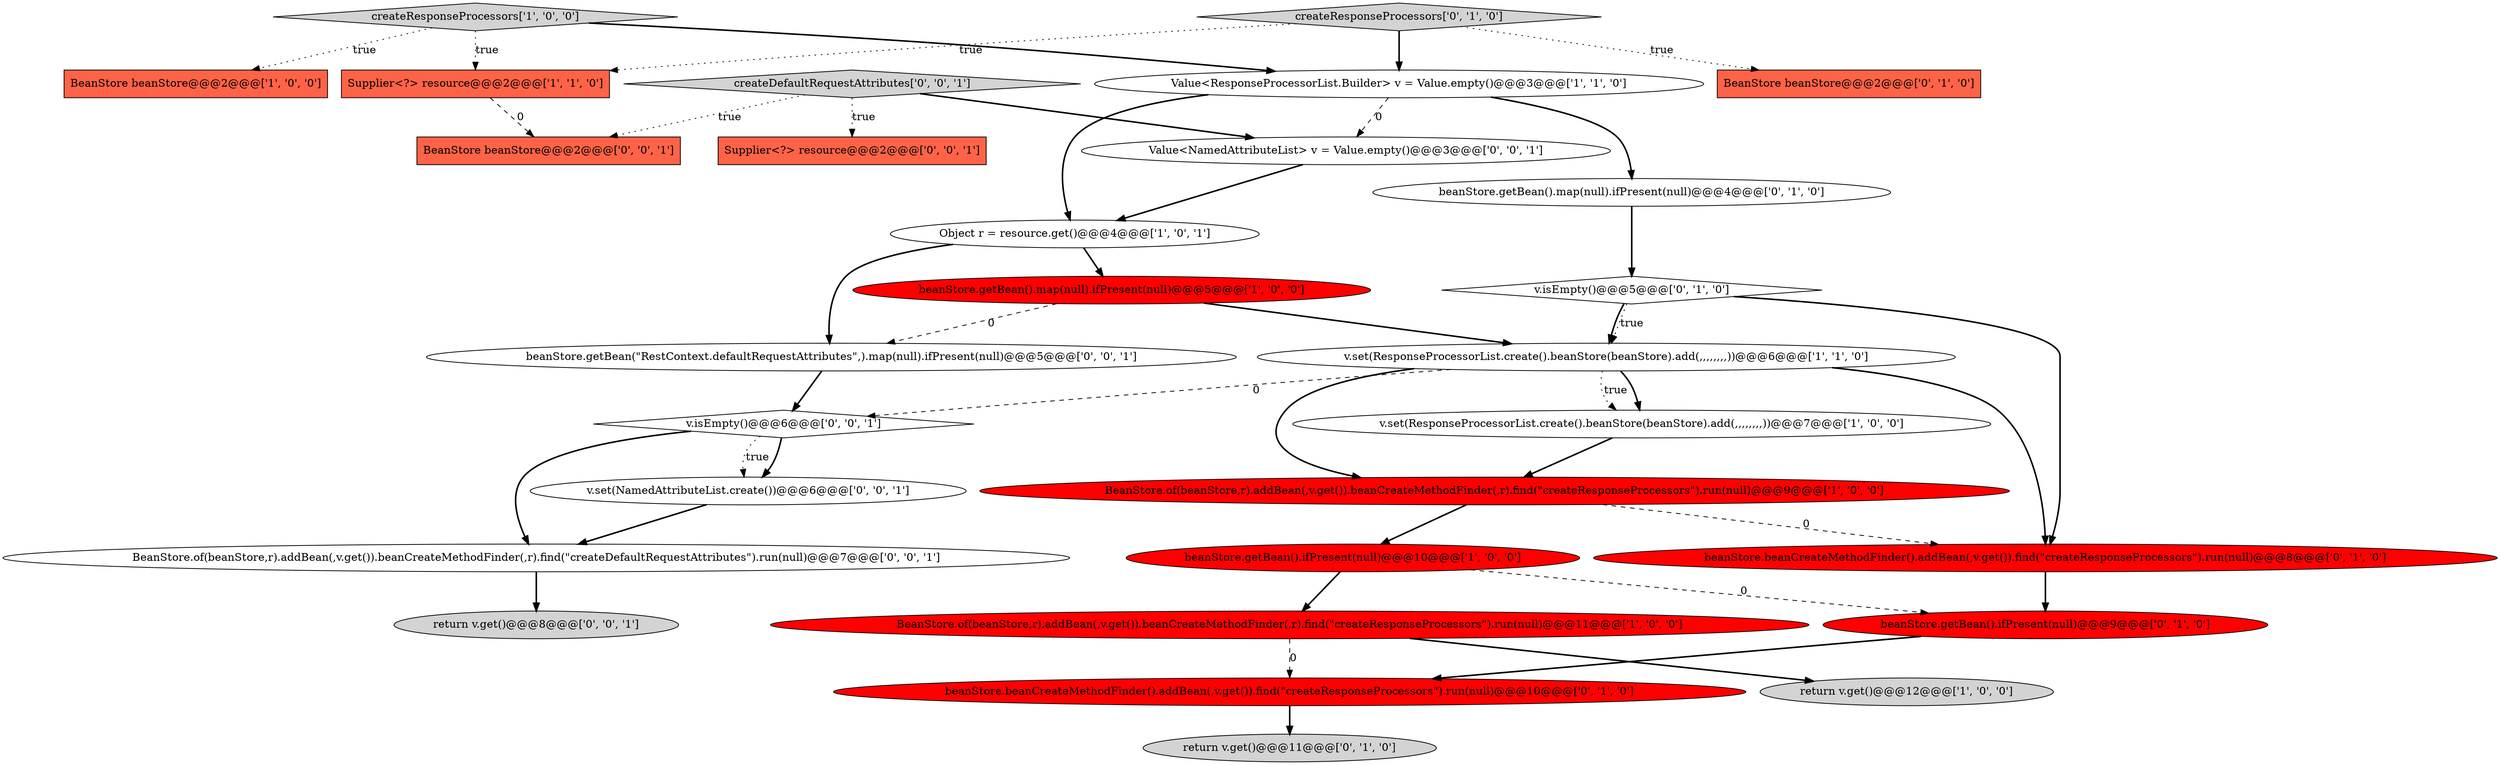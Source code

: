 digraph {
11 [style = filled, label = "BeanStore.of(beanStore,r).addBean(,v.get()).beanCreateMethodFinder(,r).find(\"createResponseProcessors\").run(null)@@@11@@@['1', '0', '0']", fillcolor = red, shape = ellipse image = "AAA1AAABBB1BBB"];
16 [style = filled, label = "beanStore.beanCreateMethodFinder().addBean(,v.get()).find(\"createResponseProcessors\").run(null)@@@8@@@['0', '1', '0']", fillcolor = red, shape = ellipse image = "AAA1AAABBB2BBB"];
22 [style = filled, label = "beanStore.getBean(\"RestContext.defaultRequestAttributes\",).map(null).ifPresent(null)@@@5@@@['0', '0', '1']", fillcolor = white, shape = ellipse image = "AAA0AAABBB3BBB"];
10 [style = filled, label = "v.set(ResponseProcessorList.create().beanStore(beanStore).add(,,,,,,,,))@@@6@@@['1', '1', '0']", fillcolor = white, shape = ellipse image = "AAA0AAABBB1BBB"];
15 [style = filled, label = "v.isEmpty()@@@5@@@['0', '1', '0']", fillcolor = white, shape = diamond image = "AAA0AAABBB2BBB"];
18 [style = filled, label = "beanStore.getBean().ifPresent(null)@@@9@@@['0', '1', '0']", fillcolor = red, shape = ellipse image = "AAA1AAABBB2BBB"];
4 [style = filled, label = "BeanStore.of(beanStore,r).addBean(,v.get()).beanCreateMethodFinder(,r).find(\"createResponseProcessors\").run(null)@@@9@@@['1', '0', '0']", fillcolor = red, shape = ellipse image = "AAA1AAABBB1BBB"];
6 [style = filled, label = "return v.get()@@@12@@@['1', '0', '0']", fillcolor = lightgray, shape = ellipse image = "AAA0AAABBB1BBB"];
17 [style = filled, label = "beanStore.getBean().map(null).ifPresent(null)@@@4@@@['0', '1', '0']", fillcolor = white, shape = ellipse image = "AAA0AAABBB2BBB"];
28 [style = filled, label = "v.isEmpty()@@@6@@@['0', '0', '1']", fillcolor = white, shape = diamond image = "AAA0AAABBB3BBB"];
12 [style = filled, label = "BeanStore beanStore@@@2@@@['0', '1', '0']", fillcolor = tomato, shape = box image = "AAA0AAABBB2BBB"];
0 [style = filled, label = "v.set(ResponseProcessorList.create().beanStore(beanStore).add(,,,,,,,,))@@@7@@@['1', '0', '0']", fillcolor = white, shape = ellipse image = "AAA0AAABBB1BBB"];
5 [style = filled, label = "Object r = resource.get()@@@4@@@['1', '0', '1']", fillcolor = white, shape = ellipse image = "AAA0AAABBB1BBB"];
9 [style = filled, label = "Supplier<?> resource@@@2@@@['1', '1', '0']", fillcolor = tomato, shape = box image = "AAA0AAABBB1BBB"];
13 [style = filled, label = "beanStore.beanCreateMethodFinder().addBean(,v.get()).find(\"createResponseProcessors\").run(null)@@@10@@@['0', '1', '0']", fillcolor = red, shape = ellipse image = "AAA1AAABBB2BBB"];
21 [style = filled, label = "Value<NamedAttributeList> v = Value.empty()@@@3@@@['0', '0', '1']", fillcolor = white, shape = ellipse image = "AAA0AAABBB3BBB"];
24 [style = filled, label = "BeanStore.of(beanStore,r).addBean(,v.get()).beanCreateMethodFinder(,r).find(\"createDefaultRequestAttributes\").run(null)@@@7@@@['0', '0', '1']", fillcolor = white, shape = ellipse image = "AAA0AAABBB3BBB"];
26 [style = filled, label = "createDefaultRequestAttributes['0', '0', '1']", fillcolor = lightgray, shape = diamond image = "AAA0AAABBB3BBB"];
8 [style = filled, label = "BeanStore beanStore@@@2@@@['1', '0', '0']", fillcolor = tomato, shape = box image = "AAA0AAABBB1BBB"];
7 [style = filled, label = "beanStore.getBean().map(null).ifPresent(null)@@@5@@@['1', '0', '0']", fillcolor = red, shape = ellipse image = "AAA1AAABBB1BBB"];
1 [style = filled, label = "beanStore.getBean().ifPresent(null)@@@10@@@['1', '0', '0']", fillcolor = red, shape = ellipse image = "AAA1AAABBB1BBB"];
19 [style = filled, label = "return v.get()@@@11@@@['0', '1', '0']", fillcolor = lightgray, shape = ellipse image = "AAA0AAABBB2BBB"];
23 [style = filled, label = "v.set(NamedAttributeList.create())@@@6@@@['0', '0', '1']", fillcolor = white, shape = ellipse image = "AAA0AAABBB3BBB"];
27 [style = filled, label = "return v.get()@@@8@@@['0', '0', '1']", fillcolor = lightgray, shape = ellipse image = "AAA0AAABBB3BBB"];
20 [style = filled, label = "Supplier<?> resource@@@2@@@['0', '0', '1']", fillcolor = tomato, shape = box image = "AAA0AAABBB3BBB"];
2 [style = filled, label = "createResponseProcessors['1', '0', '0']", fillcolor = lightgray, shape = diamond image = "AAA0AAABBB1BBB"];
3 [style = filled, label = "Value<ResponseProcessorList.Builder> v = Value.empty()@@@3@@@['1', '1', '0']", fillcolor = white, shape = ellipse image = "AAA0AAABBB1BBB"];
14 [style = filled, label = "createResponseProcessors['0', '1', '0']", fillcolor = lightgray, shape = diamond image = "AAA0AAABBB2BBB"];
25 [style = filled, label = "BeanStore beanStore@@@2@@@['0', '0', '1']", fillcolor = tomato, shape = box image = "AAA0AAABBB3BBB"];
14->3 [style = bold, label=""];
15->10 [style = bold, label=""];
16->18 [style = bold, label=""];
4->16 [style = dashed, label="0"];
14->12 [style = dotted, label="true"];
3->21 [style = dashed, label="0"];
7->10 [style = bold, label=""];
26->25 [style = dotted, label="true"];
2->3 [style = bold, label=""];
11->6 [style = bold, label=""];
10->28 [style = dashed, label="0"];
26->20 [style = dotted, label="true"];
15->10 [style = dotted, label="true"];
22->28 [style = bold, label=""];
1->18 [style = dashed, label="0"];
15->16 [style = bold, label=""];
1->11 [style = bold, label=""];
26->21 [style = bold, label=""];
21->5 [style = bold, label=""];
3->5 [style = bold, label=""];
13->19 [style = bold, label=""];
23->24 [style = bold, label=""];
11->13 [style = dashed, label="0"];
2->9 [style = dotted, label="true"];
10->16 [style = bold, label=""];
0->4 [style = bold, label=""];
28->23 [style = bold, label=""];
10->0 [style = bold, label=""];
9->25 [style = dashed, label="0"];
17->15 [style = bold, label=""];
18->13 [style = bold, label=""];
10->4 [style = bold, label=""];
28->24 [style = bold, label=""];
28->23 [style = dotted, label="true"];
5->7 [style = bold, label=""];
3->17 [style = bold, label=""];
10->0 [style = dotted, label="true"];
4->1 [style = bold, label=""];
14->9 [style = dotted, label="true"];
5->22 [style = bold, label=""];
24->27 [style = bold, label=""];
7->22 [style = dashed, label="0"];
2->8 [style = dotted, label="true"];
}
